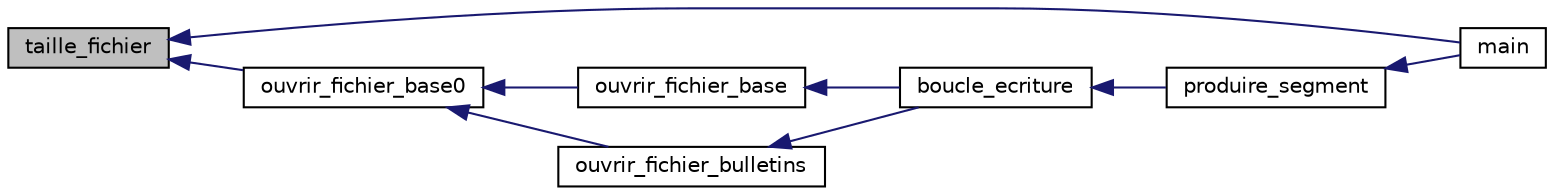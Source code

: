 digraph "taille_fichier"
{
 // INTERACTIVE_SVG=YES
  edge [fontname="Helvetica",fontsize="10",labelfontname="Helvetica",labelfontsize="10"];
  node [fontname="Helvetica",fontsize="10",shape=record];
  rankdir="LR";
  Node112 [label="taille_fichier",height=0.2,width=0.4,color="black", fillcolor="grey75", style="filled", fontcolor="black"];
  Node112 -> Node113 [dir="back",color="midnightblue",fontsize="10",style="solid",fontname="Helvetica"];
  Node113 [label="main",height=0.2,width=0.4,color="black", fillcolor="white", style="filled",URL="$lhx_2main_8cpp.html#a3c04138a5bfe5d72780bb7e82a18e627"];
  Node112 -> Node114 [dir="back",color="midnightblue",fontsize="10",style="solid",fontname="Helvetica"];
  Node114 [label="ouvrir_fichier_base0",height=0.2,width=0.4,color="black", fillcolor="white", style="filled",URL="$fonctions__auxiliaires_8h.html#aa23b720b129a327fe2cb677ab2c90a31",tooltip="Ouvre une base de données de type table (bulletins + lignes) en écriture pour un segment d&#39;exécution ..."];
  Node114 -> Node115 [dir="back",color="midnightblue",fontsize="10",style="solid",fontname="Helvetica"];
  Node115 [label="ouvrir_fichier_base",height=0.2,width=0.4,color="black", fillcolor="white", style="filled",URL="$fonctions__auxiliaires_8h.html#a9d4a78ef3abcba5f8462b78f5c135650",tooltip="Ouvre une base de données de type table (bulletins + lignes) en écriture pour un segment d&#39;exécution ..."];
  Node115 -> Node116 [dir="back",color="midnightblue",fontsize="10",style="solid",fontname="Helvetica"];
  Node116 [label="boucle_ecriture",height=0.2,width=0.4,color="black", fillcolor="white", style="filled",URL="$table_8cpp.html#a666a48e623a324e4c739c91c1ea9adf7",tooltip="Lance l&#39;écriture des fichiers Bulletins.paie.csv et Table....csv pour un segment des données de paye..."];
  Node116 -> Node117 [dir="back",color="midnightblue",fontsize="10",style="solid",fontname="Helvetica"];
  Node117 [label="produire_segment",height=0.2,width=0.4,color="black", fillcolor="white", style="filled",URL="$lhx_2main_8cpp.html#abb1f1ad236423a832fd1efa1e9deeafa",tooltip="Pour un segment donné (sous-ensemble de bases de paye XML), redécoupe le segment en partie égales ou ..."];
  Node117 -> Node113 [dir="back",color="midnightblue",fontsize="10",style="solid",fontname="Helvetica"];
  Node114 -> Node118 [dir="back",color="midnightblue",fontsize="10",style="solid",fontname="Helvetica"];
  Node118 [label="ouvrir_fichier_bulletins",height=0.2,width=0.4,color="black", fillcolor="white", style="filled",URL="$fonctions__auxiliaires_8h.html#a0f11a266115e98b2536637a1ad8b05f7",tooltip="Ouvre une base de données de bulletins en écriture pour un segment d&#39;exécution donné. "];
  Node118 -> Node116 [dir="back",color="midnightblue",fontsize="10",style="solid",fontname="Helvetica"];
}
